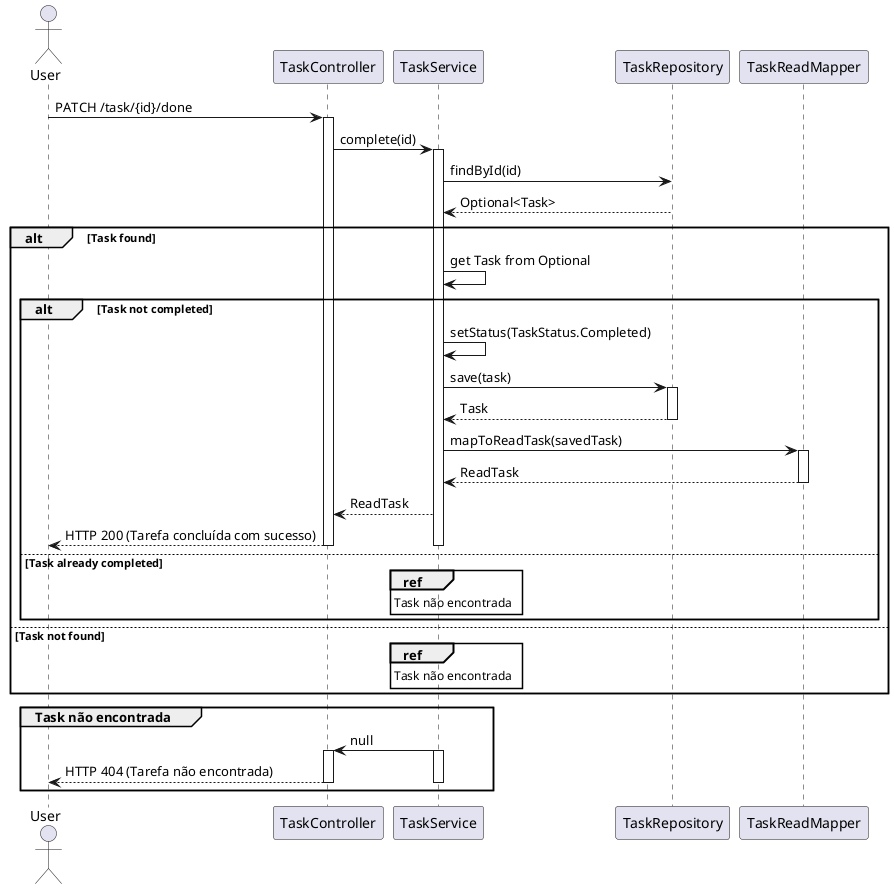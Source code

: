 @startuml complete_task

actor User
participant Controller as "TaskController"
participant Service as "TaskService"
participant Repository as "TaskRepository"
participant Mapper as "TaskReadMapper"

User -> Controller: PATCH /task/{id}/done
activate Controller
Controller -> Service: complete(id)
activate Service

Service -> Repository: findById(id)
Repository --> Service: Optional<Task>

alt Task found
    Service -> Service: get Task from Optional
    alt Task not completed
        Service -> Service: setStatus(TaskStatus.Completed)
        Service -> Repository: save(task)
        activate Repository
        Repository --> Service: Task
        deactivate Repository
        Service -> Mapper: mapToReadTask(savedTask)
        activate Mapper
        Mapper --> Service: ReadTask
        deactivate Mapper
        Service --> Controller: ReadTask
        Controller --> User: HTTP 200 (Tarefa concluída com sucesso)
    else Task already completed
        ref over Service
            Task não encontrada  
        end ref
        deactivate Service
        deactivate Controller
    end
else Task not found
    ref over Service
        Task não encontrada  
    end ref
    deactivate Service
    deactivate Controller
end

group Task não encontrada
    Service -> Controller: null
    activate Service
    activate Controller
    Controller --> User: HTTP 404 (Tarefa não encontrada)
    deactivate Controller
    deactivate Service
end

@enduml
